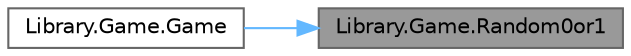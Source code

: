 digraph "Library.Game.Random0or1"
{
 // INTERACTIVE_SVG=YES
 // LATEX_PDF_SIZE
  bgcolor="transparent";
  edge [fontname=Helvetica,fontsize=10,labelfontname=Helvetica,labelfontsize=10];
  node [fontname=Helvetica,fontsize=10,shape=box,height=0.2,width=0.4];
  rankdir="RL";
  Node1 [id="Node000001",label="Library.Game.Random0or1",height=0.2,width=0.4,color="gray40", fillcolor="grey60", style="filled", fontcolor="black",tooltip="Obtiene un valor aleatorio entre 0 y 1."];
  Node1 -> Node2 [id="edge1_Node000001_Node000002",dir="back",color="steelblue1",style="solid",tooltip=" "];
  Node2 [id="Node000002",label="Library.Game.Game",height=0.2,width=0.4,color="grey40", fillcolor="white", style="filled",URL="$classLibrary_1_1Game.html#a00d54c50696a36cd8b1e0fc25062a5a3",tooltip="Constructor de la clase. Agrega a los jugadores a la partida y determina de forma aleatoria cual comi..."];
}
